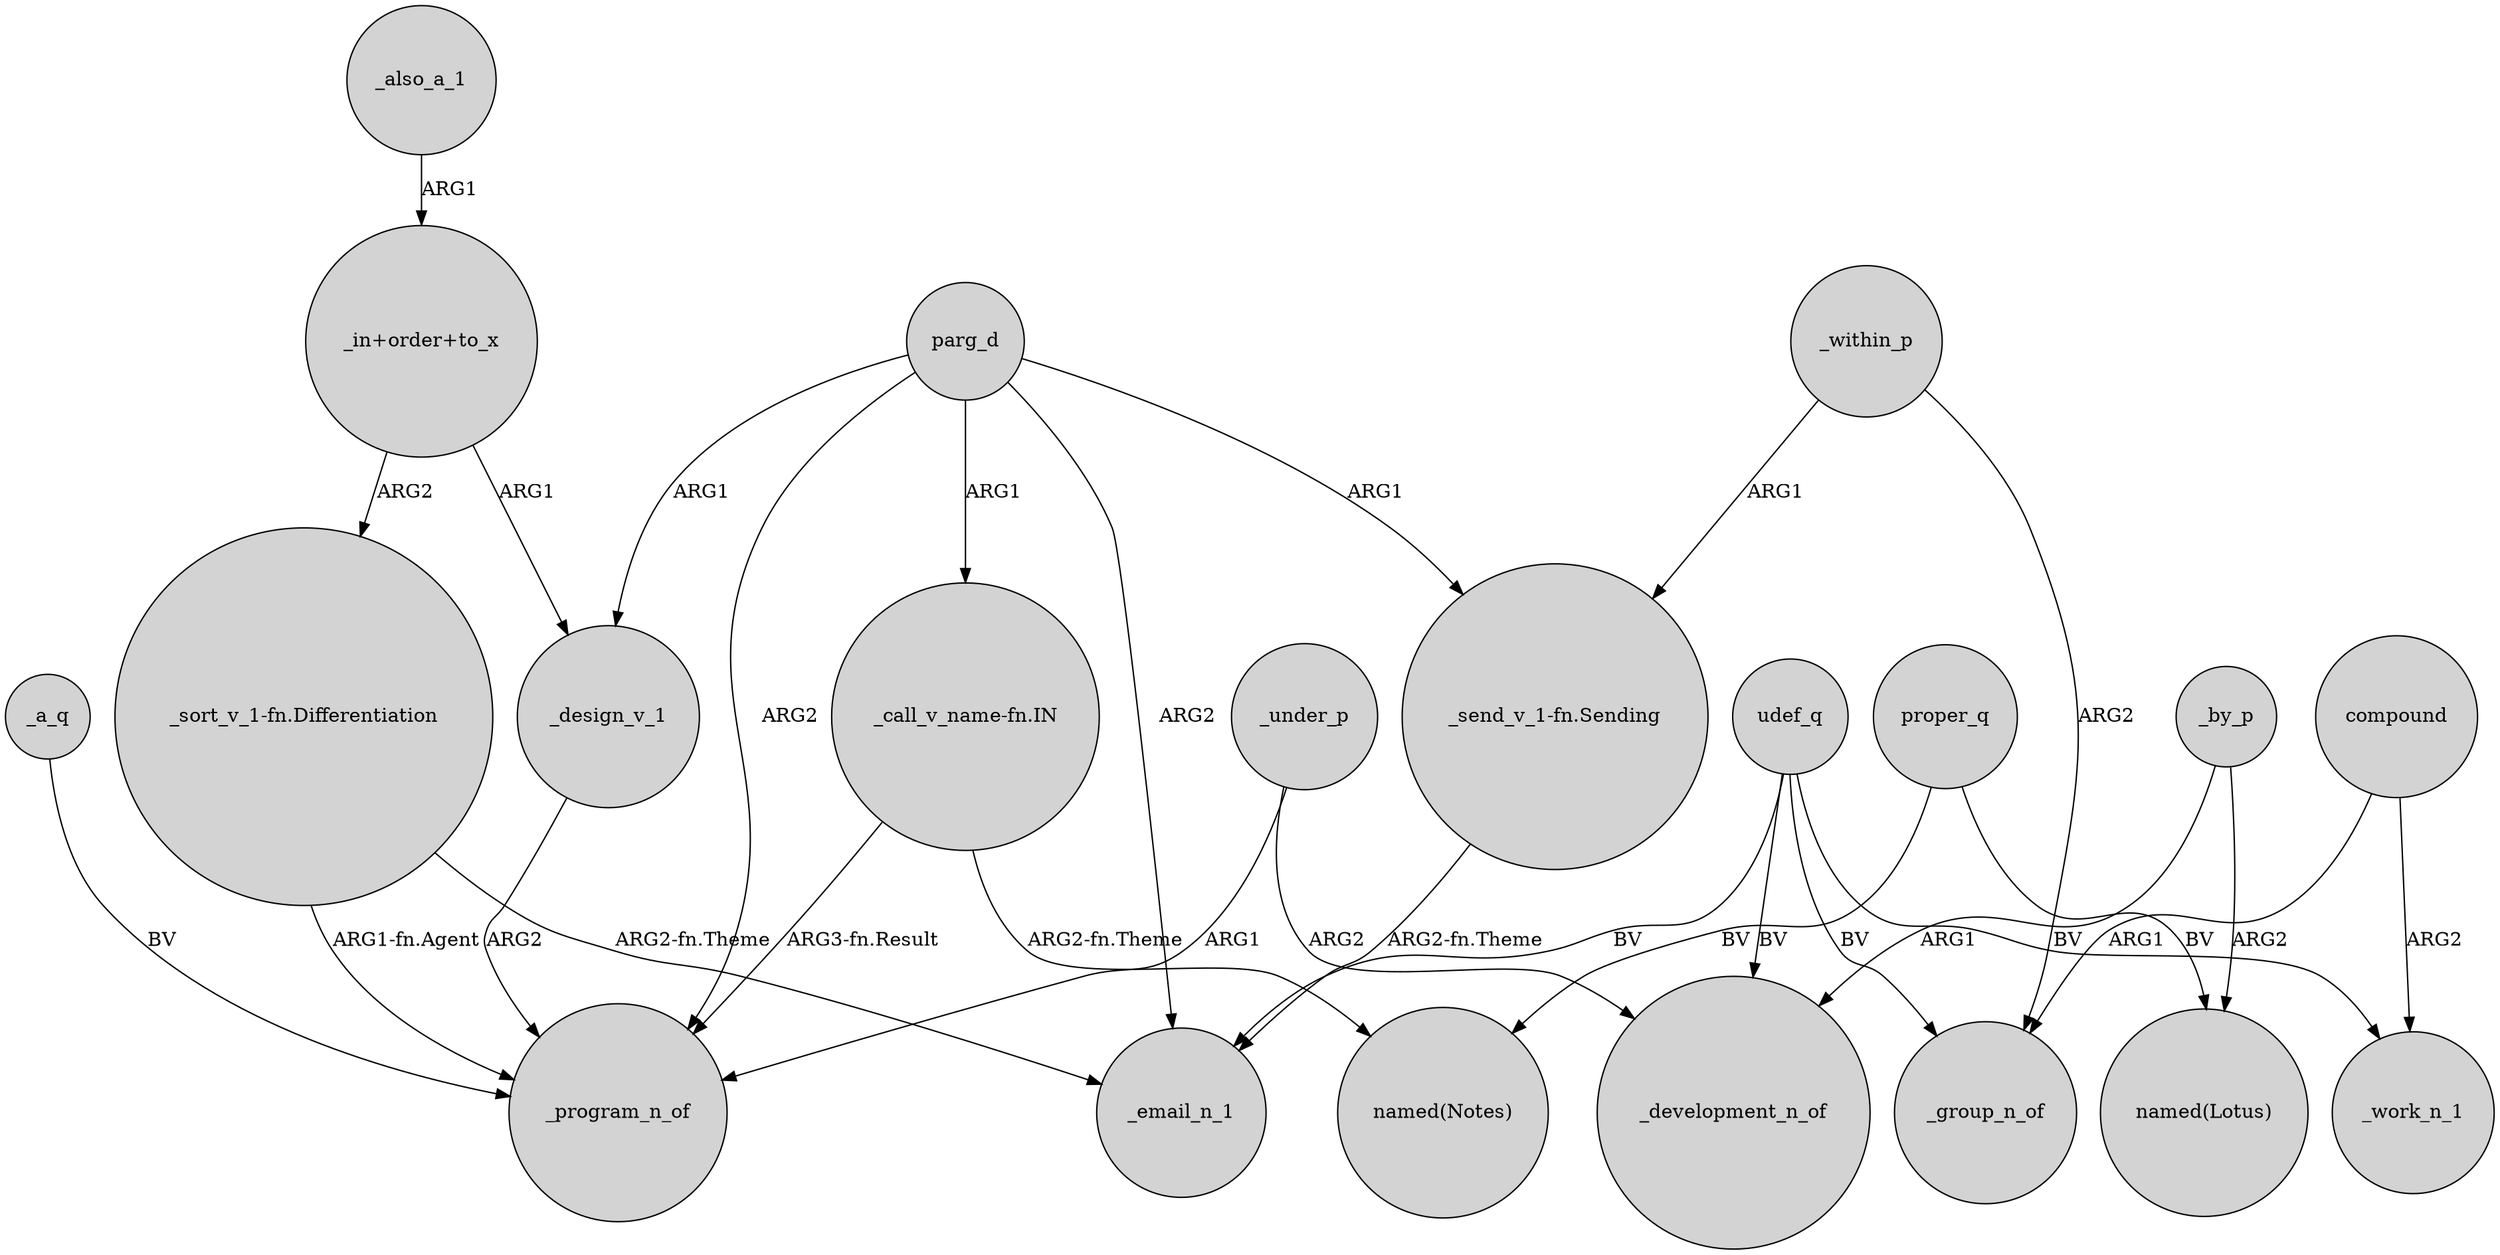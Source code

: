 digraph {
	node [shape=circle style=filled]
	_also_a_1 -> "_in+order+to_x" [label=ARG1]
	parg_d -> _email_n_1 [label=ARG2]
	"_in+order+to_x" -> "_sort_v_1-fn.Differentiation" [label=ARG2]
	_under_p -> _development_n_of [label=ARG2]
	"_send_v_1-fn.Sending" -> _email_n_1 [label="ARG2-fn.Theme"]
	_within_p -> "_send_v_1-fn.Sending" [label=ARG1]
	_within_p -> _group_n_of [label=ARG2]
	proper_q -> "named(Notes)" [label=BV]
	proper_q -> "named(Lotus)" [label=BV]
	"_sort_v_1-fn.Differentiation" -> _email_n_1 [label="ARG2-fn.Theme"]
	"_call_v_name-fn.IN" -> _program_n_of [label="ARG3-fn.Result"]
	compound -> _work_n_1 [label=ARG2]
	parg_d -> _program_n_of [label=ARG2]
	"_sort_v_1-fn.Differentiation" -> _program_n_of [label="ARG1-fn.Agent"]
	parg_d -> "_call_v_name-fn.IN" [label=ARG1]
	_under_p -> _program_n_of [label=ARG1]
	compound -> _group_n_of [label=ARG1]
	_a_q -> _program_n_of [label=BV]
	parg_d -> _design_v_1 [label=ARG1]
	udef_q -> _development_n_of [label=BV]
	_by_p -> _development_n_of [label=ARG1]
	_by_p -> "named(Lotus)" [label=ARG2]
	"_call_v_name-fn.IN" -> "named(Notes)" [label="ARG2-fn.Theme"]
	_design_v_1 -> _program_n_of [label=ARG2]
	parg_d -> "_send_v_1-fn.Sending" [label=ARG1]
	udef_q -> _email_n_1 [label=BV]
	"_in+order+to_x" -> _design_v_1 [label=ARG1]
	udef_q -> _group_n_of [label=BV]
	udef_q -> _work_n_1 [label=BV]
}
